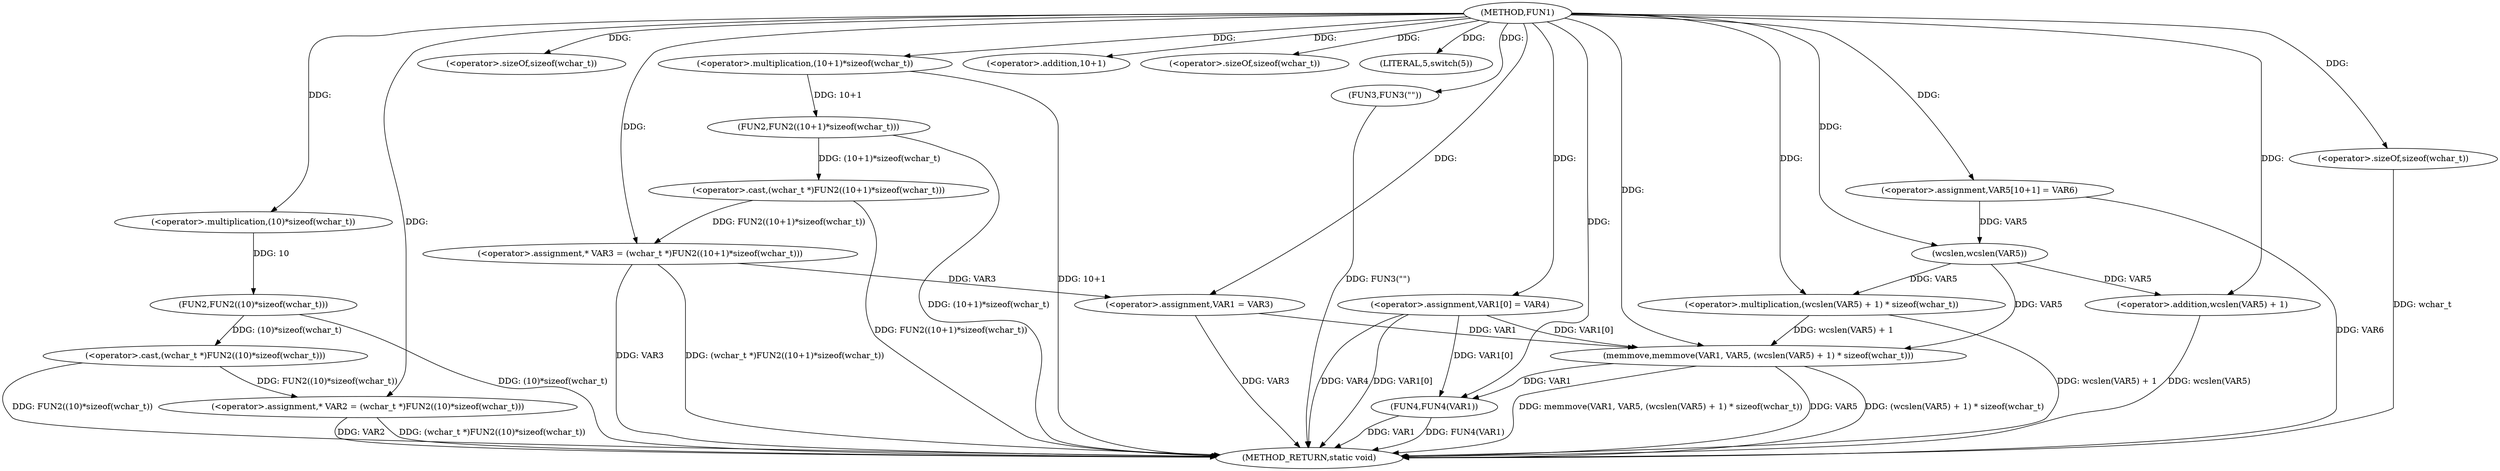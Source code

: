 digraph FUN1 {  
"1000100" [label = "(METHOD,FUN1)" ]
"1000159" [label = "(METHOD_RETURN,static void)" ]
"1000104" [label = "(<operator>.assignment,* VAR2 = (wchar_t *)FUN2((10)*sizeof(wchar_t)))" ]
"1000106" [label = "(<operator>.cast,(wchar_t *)FUN2((10)*sizeof(wchar_t)))" ]
"1000108" [label = "(FUN2,FUN2((10)*sizeof(wchar_t)))" ]
"1000109" [label = "(<operator>.multiplication,(10)*sizeof(wchar_t))" ]
"1000111" [label = "(<operator>.sizeOf,sizeof(wchar_t))" ]
"1000114" [label = "(<operator>.assignment,* VAR3 = (wchar_t *)FUN2((10+1)*sizeof(wchar_t)))" ]
"1000116" [label = "(<operator>.cast,(wchar_t *)FUN2((10+1)*sizeof(wchar_t)))" ]
"1000118" [label = "(FUN2,FUN2((10+1)*sizeof(wchar_t)))" ]
"1000119" [label = "(<operator>.multiplication,(10+1)*sizeof(wchar_t))" ]
"1000120" [label = "(<operator>.addition,10+1)" ]
"1000123" [label = "(<operator>.sizeOf,sizeof(wchar_t))" ]
"1000126" [label = "(LITERAL,5,switch(5))" ]
"1000129" [label = "(FUN3,FUN3(\"\"))" ]
"1000133" [label = "(<operator>.assignment,VAR1 = VAR3)" ]
"1000136" [label = "(<operator>.assignment,VAR1[0] = VAR4)" ]
"1000144" [label = "(<operator>.assignment,VAR5[10+1] = VAR6)" ]
"1000147" [label = "(memmove,memmove(VAR1, VAR5, (wcslen(VAR5) + 1) * sizeof(wchar_t)))" ]
"1000150" [label = "(<operator>.multiplication,(wcslen(VAR5) + 1) * sizeof(wchar_t))" ]
"1000151" [label = "(<operator>.addition,wcslen(VAR5) + 1)" ]
"1000152" [label = "(wcslen,wcslen(VAR5))" ]
"1000155" [label = "(<operator>.sizeOf,sizeof(wchar_t))" ]
"1000157" [label = "(FUN4,FUN4(VAR1))" ]
  "1000106" -> "1000159"  [ label = "DDG: FUN2((10)*sizeof(wchar_t))"] 
  "1000150" -> "1000159"  [ label = "DDG: wcslen(VAR5) + 1"] 
  "1000157" -> "1000159"  [ label = "DDG: FUN4(VAR1)"] 
  "1000104" -> "1000159"  [ label = "DDG: VAR2"] 
  "1000114" -> "1000159"  [ label = "DDG: VAR3"] 
  "1000147" -> "1000159"  [ label = "DDG: VAR5"] 
  "1000116" -> "1000159"  [ label = "DDG: FUN2((10+1)*sizeof(wchar_t))"] 
  "1000147" -> "1000159"  [ label = "DDG: (wcslen(VAR5) + 1) * sizeof(wchar_t)"] 
  "1000155" -> "1000159"  [ label = "DDG: wchar_t"] 
  "1000118" -> "1000159"  [ label = "DDG: (10+1)*sizeof(wchar_t)"] 
  "1000144" -> "1000159"  [ label = "DDG: VAR6"] 
  "1000136" -> "1000159"  [ label = "DDG: VAR4"] 
  "1000151" -> "1000159"  [ label = "DDG: wcslen(VAR5)"] 
  "1000129" -> "1000159"  [ label = "DDG: FUN3(\"\")"] 
  "1000157" -> "1000159"  [ label = "DDG: VAR1"] 
  "1000133" -> "1000159"  [ label = "DDG: VAR3"] 
  "1000119" -> "1000159"  [ label = "DDG: 10+1"] 
  "1000147" -> "1000159"  [ label = "DDG: memmove(VAR1, VAR5, (wcslen(VAR5) + 1) * sizeof(wchar_t))"] 
  "1000114" -> "1000159"  [ label = "DDG: (wchar_t *)FUN2((10+1)*sizeof(wchar_t))"] 
  "1000136" -> "1000159"  [ label = "DDG: VAR1[0]"] 
  "1000104" -> "1000159"  [ label = "DDG: (wchar_t *)FUN2((10)*sizeof(wchar_t))"] 
  "1000108" -> "1000159"  [ label = "DDG: (10)*sizeof(wchar_t)"] 
  "1000106" -> "1000104"  [ label = "DDG: FUN2((10)*sizeof(wchar_t))"] 
  "1000100" -> "1000104"  [ label = "DDG: "] 
  "1000108" -> "1000106"  [ label = "DDG: (10)*sizeof(wchar_t)"] 
  "1000109" -> "1000108"  [ label = "DDG: 10"] 
  "1000100" -> "1000109"  [ label = "DDG: "] 
  "1000100" -> "1000111"  [ label = "DDG: "] 
  "1000116" -> "1000114"  [ label = "DDG: FUN2((10+1)*sizeof(wchar_t))"] 
  "1000100" -> "1000114"  [ label = "DDG: "] 
  "1000118" -> "1000116"  [ label = "DDG: (10+1)*sizeof(wchar_t)"] 
  "1000119" -> "1000118"  [ label = "DDG: 10+1"] 
  "1000100" -> "1000119"  [ label = "DDG: "] 
  "1000100" -> "1000120"  [ label = "DDG: "] 
  "1000100" -> "1000123"  [ label = "DDG: "] 
  "1000100" -> "1000126"  [ label = "DDG: "] 
  "1000100" -> "1000129"  [ label = "DDG: "] 
  "1000114" -> "1000133"  [ label = "DDG: VAR3"] 
  "1000100" -> "1000133"  [ label = "DDG: "] 
  "1000100" -> "1000136"  [ label = "DDG: "] 
  "1000100" -> "1000144"  [ label = "DDG: "] 
  "1000133" -> "1000147"  [ label = "DDG: VAR1"] 
  "1000136" -> "1000147"  [ label = "DDG: VAR1[0]"] 
  "1000100" -> "1000147"  [ label = "DDG: "] 
  "1000152" -> "1000147"  [ label = "DDG: VAR5"] 
  "1000150" -> "1000147"  [ label = "DDG: wcslen(VAR5) + 1"] 
  "1000152" -> "1000150"  [ label = "DDG: VAR5"] 
  "1000100" -> "1000150"  [ label = "DDG: "] 
  "1000152" -> "1000151"  [ label = "DDG: VAR5"] 
  "1000144" -> "1000152"  [ label = "DDG: VAR5"] 
  "1000100" -> "1000152"  [ label = "DDG: "] 
  "1000100" -> "1000151"  [ label = "DDG: "] 
  "1000100" -> "1000155"  [ label = "DDG: "] 
  "1000147" -> "1000157"  [ label = "DDG: VAR1"] 
  "1000136" -> "1000157"  [ label = "DDG: VAR1[0]"] 
  "1000100" -> "1000157"  [ label = "DDG: "] 
}
